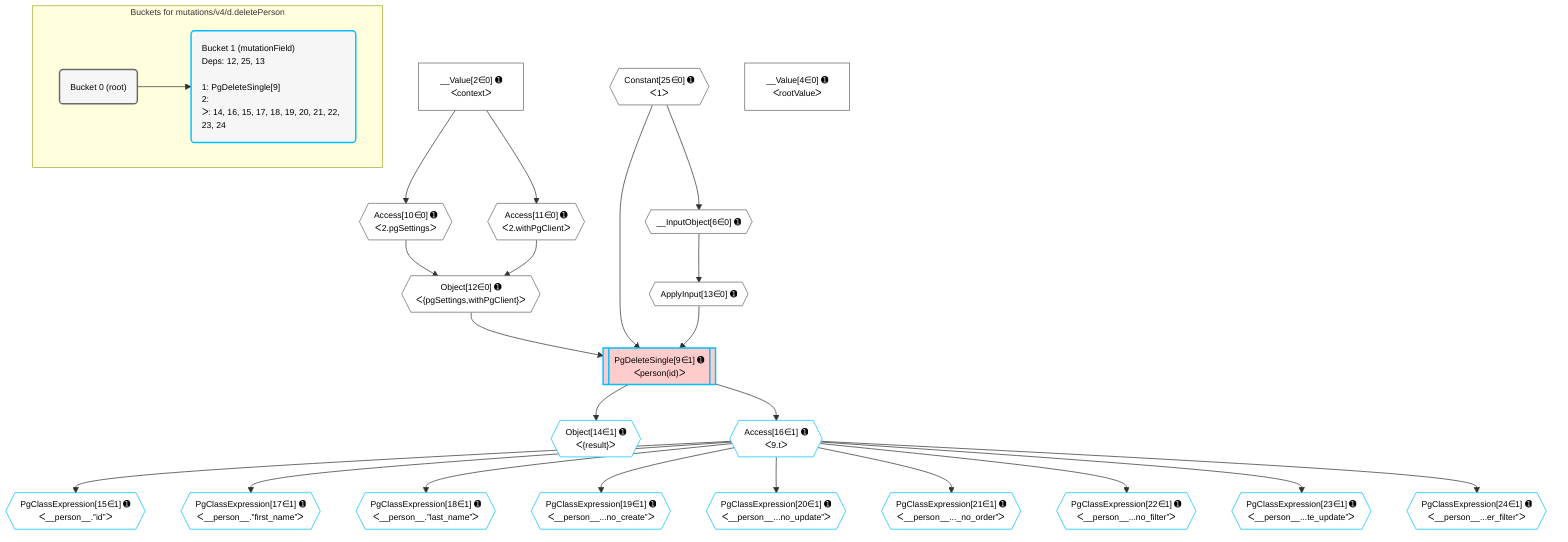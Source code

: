 %%{init: {'themeVariables': { 'fontSize': '12px'}}}%%
graph TD
    classDef path fill:#eee,stroke:#000,color:#000
    classDef plan fill:#fff,stroke-width:1px,color:#000
    classDef itemplan fill:#fff,stroke-width:2px,color:#000
    classDef unbatchedplan fill:#dff,stroke-width:1px,color:#000
    classDef sideeffectplan fill:#fcc,stroke-width:2px,color:#000
    classDef bucket fill:#f6f6f6,color:#000,stroke-width:2px,text-align:left


    %% plan dependencies
    __InputObject6{{"__InputObject[6∈0] ➊"}}:::plan
    Constant25{{"Constant[25∈0] ➊<br />ᐸ1ᐳ"}}:::plan
    Constant25 --> __InputObject6
    Object12{{"Object[12∈0] ➊<br />ᐸ{pgSettings,withPgClient}ᐳ"}}:::plan
    Access10{{"Access[10∈0] ➊<br />ᐸ2.pgSettingsᐳ"}}:::plan
    Access11{{"Access[11∈0] ➊<br />ᐸ2.withPgClientᐳ"}}:::plan
    Access10 & Access11 --> Object12
    __Value2["__Value[2∈0] ➊<br />ᐸcontextᐳ"]:::plan
    __Value2 --> Access10
    __Value2 --> Access11
    ApplyInput13{{"ApplyInput[13∈0] ➊"}}:::plan
    __InputObject6 --> ApplyInput13
    __Value4["__Value[4∈0] ➊<br />ᐸrootValueᐳ"]:::plan
    PgDeleteSingle9[["PgDeleteSingle[9∈1] ➊<br />ᐸperson(id)ᐳ"]]:::sideeffectplan
    Object12 & Constant25 & ApplyInput13 --> PgDeleteSingle9
    Object14{{"Object[14∈1] ➊<br />ᐸ{result}ᐳ"}}:::plan
    PgDeleteSingle9 --> Object14
    PgClassExpression15{{"PgClassExpression[15∈1] ➊<br />ᐸ__person__.”id”ᐳ"}}:::plan
    Access16{{"Access[16∈1] ➊<br />ᐸ9.tᐳ"}}:::plan
    Access16 --> PgClassExpression15
    PgDeleteSingle9 --> Access16
    PgClassExpression17{{"PgClassExpression[17∈1] ➊<br />ᐸ__person__.”first_name”ᐳ"}}:::plan
    Access16 --> PgClassExpression17
    PgClassExpression18{{"PgClassExpression[18∈1] ➊<br />ᐸ__person__.”last_name”ᐳ"}}:::plan
    Access16 --> PgClassExpression18
    PgClassExpression19{{"PgClassExpression[19∈1] ➊<br />ᐸ__person__...no_create”ᐳ"}}:::plan
    Access16 --> PgClassExpression19
    PgClassExpression20{{"PgClassExpression[20∈1] ➊<br />ᐸ__person__...no_update”ᐳ"}}:::plan
    Access16 --> PgClassExpression20
    PgClassExpression21{{"PgClassExpression[21∈1] ➊<br />ᐸ__person__..._no_order”ᐳ"}}:::plan
    Access16 --> PgClassExpression21
    PgClassExpression22{{"PgClassExpression[22∈1] ➊<br />ᐸ__person__...no_filter”ᐳ"}}:::plan
    Access16 --> PgClassExpression22
    PgClassExpression23{{"PgClassExpression[23∈1] ➊<br />ᐸ__person__...te_update”ᐳ"}}:::plan
    Access16 --> PgClassExpression23
    PgClassExpression24{{"PgClassExpression[24∈1] ➊<br />ᐸ__person__...er_filter”ᐳ"}}:::plan
    Access16 --> PgClassExpression24

    %% define steps

    subgraph "Buckets for mutations/v4/d.deletePerson"
    Bucket0("Bucket 0 (root)"):::bucket
    classDef bucket0 stroke:#696969
    class Bucket0,__Value2,__Value4,__InputObject6,Access10,Access11,Object12,ApplyInput13,Constant25 bucket0
    Bucket1("Bucket 1 (mutationField)<br />Deps: 12, 25, 13<br /><br />1: PgDeleteSingle[9]<br />2: <br />ᐳ: 14, 16, 15, 17, 18, 19, 20, 21, 22, 23, 24"):::bucket
    classDef bucket1 stroke:#00bfff
    class Bucket1,PgDeleteSingle9,Object14,PgClassExpression15,Access16,PgClassExpression17,PgClassExpression18,PgClassExpression19,PgClassExpression20,PgClassExpression21,PgClassExpression22,PgClassExpression23,PgClassExpression24 bucket1
    Bucket0 --> Bucket1
    end